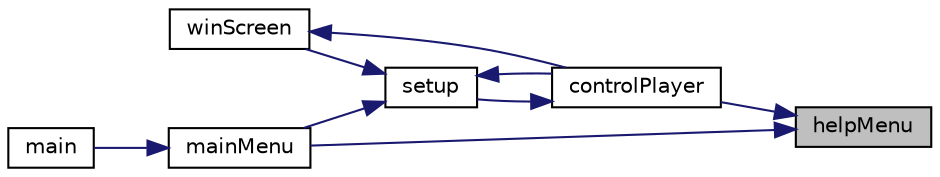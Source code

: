 digraph "helpMenu"
{
 // LATEX_PDF_SIZE
  edge [fontname="Helvetica",fontsize="10",labelfontname="Helvetica",labelfontsize="10"];
  node [fontname="Helvetica",fontsize="10",shape=record];
  rankdir="RL";
  Node1 [label="helpMenu",height=0.2,width=0.4,color="black", fillcolor="grey75", style="filled", fontcolor="black",tooltip="A menu with a description of how to play and what to do"];
  Node1 -> Node2 [dir="back",color="midnightblue",fontsize="10",style="solid",fontname="Helvetica"];
  Node2 [label="controlPlayer",height=0.2,width=0.4,color="black", fillcolor="white", style="filled",URL="$player_control_8cpp.html#a59466cadf0833e66779d56c593e9cfaf",tooltip="Takes in player movement and checks its validity. If the move is not invalid change the x,..."];
  Node2 -> Node3 [dir="back",color="midnightblue",fontsize="10",style="solid",fontname="Helvetica"];
  Node3 [label="setup",height=0.2,width=0.4,color="black", fillcolor="white", style="filled",URL="$board_creation_8cpp.html#a8fe1d4553f748a66bafe782483ab0817",tooltip="A setup function before calling in the board creation. Makes a dynamic matrix and variables that will..."];
  Node3 -> Node2 [dir="back",color="midnightblue",fontsize="10",style="solid",fontname="Helvetica"];
  Node3 -> Node4 [dir="back",color="midnightblue",fontsize="10",style="solid",fontname="Helvetica"];
  Node4 [label="mainMenu",height=0.2,width=0.4,color="black", fillcolor="white", style="filled",URL="$main_menu_8cpp.html#ab3002fe8e0074c9e2ecb5b835e5e819f",tooltip="The main menu which holds every other menu and the maze itself"];
  Node4 -> Node5 [dir="back",color="midnightblue",fontsize="10",style="solid",fontname="Helvetica"];
  Node5 [label="main",height=0.2,width=0.4,color="black", fillcolor="white", style="filled",URL="$main_8cpp.html#ae66f6b31b5ad750f1fe042a706a4e3d4",tooltip="The main function"];
  Node3 -> Node6 [dir="back",color="midnightblue",fontsize="10",style="solid",fontname="Helvetica"];
  Node6 [label="winScreen",height=0.2,width=0.4,color="black", fillcolor="white", style="filled",URL="$player_control_8cpp.html#a1977dc8c65ec26b6e2013d032daa7aae",tooltip="Redirects the user to the win screen and prompts them to try another maze"];
  Node6 -> Node2 [dir="back",color="midnightblue",fontsize="10",style="solid",fontname="Helvetica"];
  Node1 -> Node4 [dir="back",color="midnightblue",fontsize="10",style="solid",fontname="Helvetica"];
}
